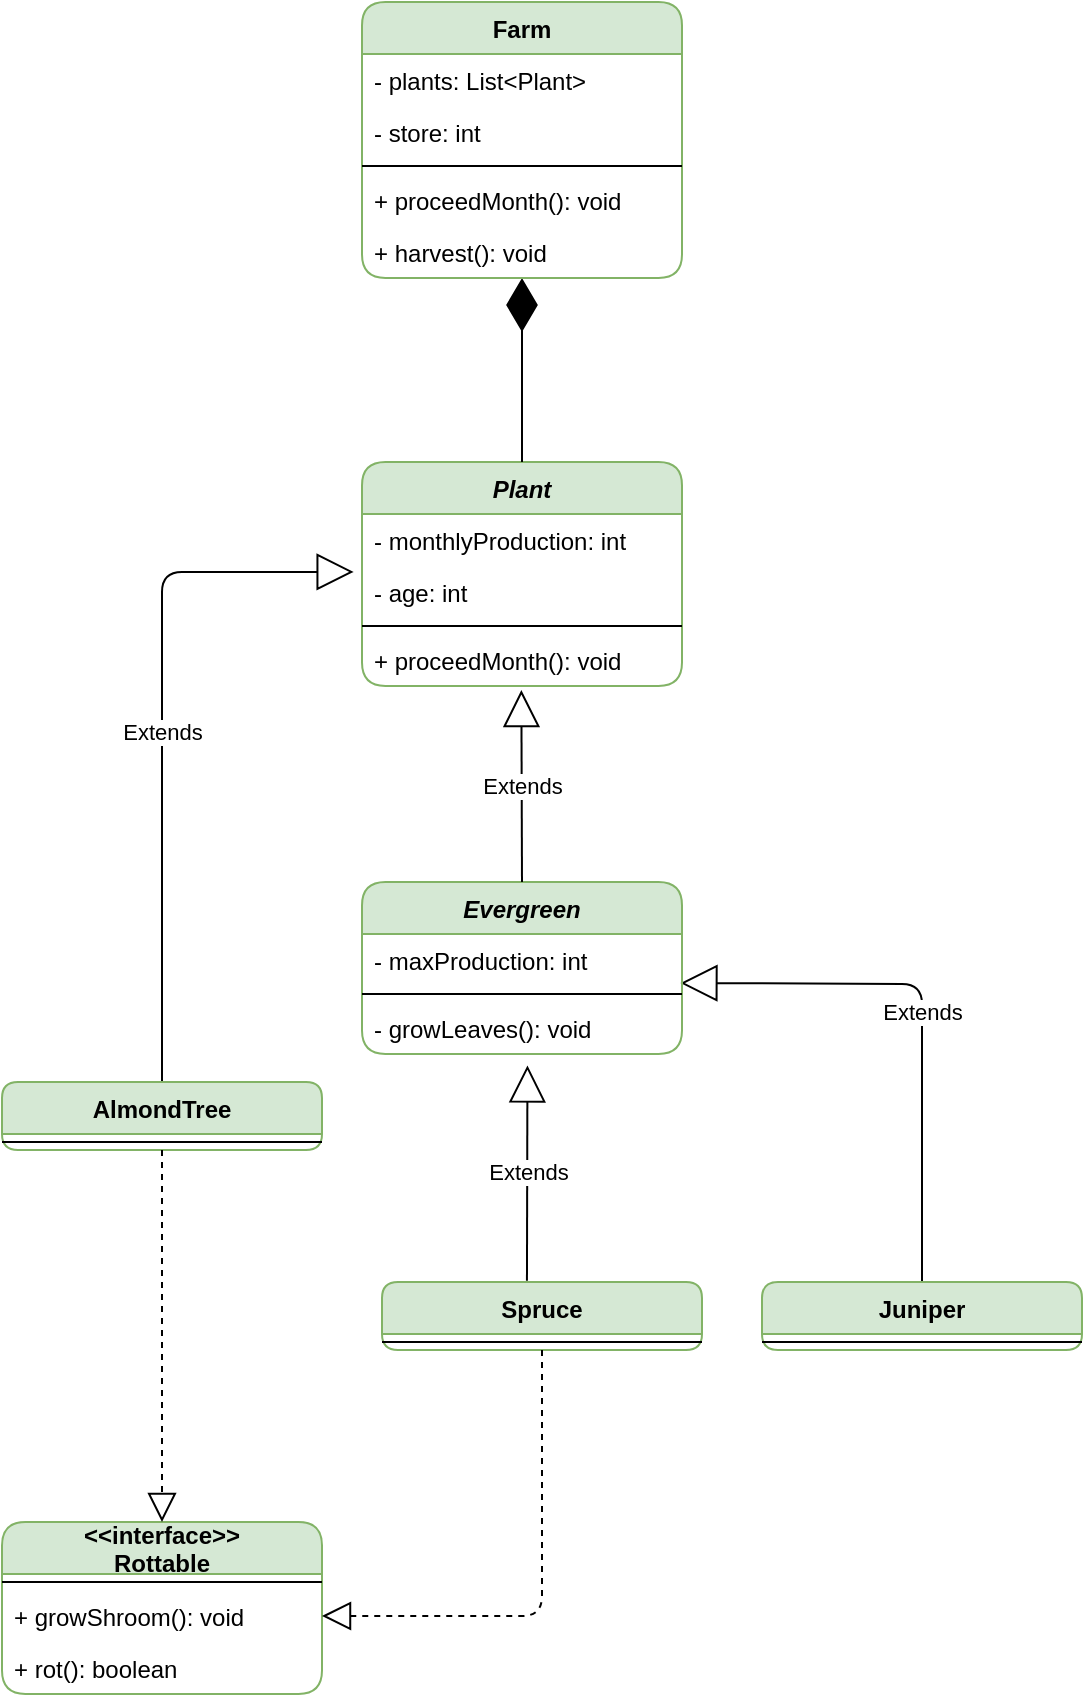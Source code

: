 <mxfile version="13.7.3" type="device"><diagram id="40WBYu97AFdy_i0gOkhX" name="Page-1"><mxGraphModel dx="1990" dy="720" grid="1" gridSize="10" guides="1" tooltips="1" connect="1" arrows="1" fold="1" page="1" pageScale="1" pageWidth="850" pageHeight="1100" math="0" shadow="0"><root><mxCell id="0"/><mxCell id="1" parent="0"/><mxCell id="GHZqatgOIR2sVOBxzPg2-57" value="Plant" style="swimlane;fontStyle=3;align=center;verticalAlign=top;childLayout=stackLayout;horizontal=1;startSize=26;horizontalStack=0;resizeParent=1;resizeParentMax=0;resizeLast=0;collapsible=1;marginBottom=0;rounded=1;strokeColor=#82b366;fillColor=#d5e8d4;" vertex="1" parent="1"><mxGeometry x="120" y="370" width="160" height="112" as="geometry"/></mxCell><mxCell id="GHZqatgOIR2sVOBxzPg2-87" value="- monthlyProduction: int" style="text;strokeColor=none;fillColor=none;align=left;verticalAlign=top;spacingLeft=4;spacingRight=4;overflow=hidden;rotatable=0;points=[[0,0.5],[1,0.5]];portConstraint=eastwest;" vertex="1" parent="GHZqatgOIR2sVOBxzPg2-57"><mxGeometry y="26" width="160" height="26" as="geometry"/></mxCell><mxCell id="GHZqatgOIR2sVOBxzPg2-88" value="- age: int" style="text;strokeColor=none;fillColor=none;align=left;verticalAlign=top;spacingLeft=4;spacingRight=4;overflow=hidden;rotatable=0;points=[[0,0.5],[1,0.5]];portConstraint=eastwest;" vertex="1" parent="GHZqatgOIR2sVOBxzPg2-57"><mxGeometry y="52" width="160" height="26" as="geometry"/></mxCell><mxCell id="GHZqatgOIR2sVOBxzPg2-59" value="" style="line;strokeWidth=1;fillColor=none;align=left;verticalAlign=middle;spacingTop=-1;spacingLeft=3;spacingRight=3;rotatable=0;labelPosition=right;points=[];portConstraint=eastwest;" vertex="1" parent="GHZqatgOIR2sVOBxzPg2-57"><mxGeometry y="78" width="160" height="8" as="geometry"/></mxCell><mxCell id="GHZqatgOIR2sVOBxzPg2-60" value="+ proceedMonth(): void" style="text;strokeColor=none;fillColor=none;align=left;verticalAlign=top;spacingLeft=4;spacingRight=4;overflow=hidden;rotatable=0;points=[[0,0.5],[1,0.5]];portConstraint=eastwest;" vertex="1" parent="GHZqatgOIR2sVOBxzPg2-57"><mxGeometry y="86" width="160" height="26" as="geometry"/></mxCell><mxCell id="GHZqatgOIR2sVOBxzPg2-62" value="" style="endArrow=diamondThin;endFill=1;endSize=24;html=1;exitX=0.5;exitY=0;exitDx=0;exitDy=0;" edge="1" parent="1" source="GHZqatgOIR2sVOBxzPg2-57" target="GHZqatgOIR2sVOBxzPg2-97"><mxGeometry width="160" relative="1" as="geometry"><mxPoint x="250" y="350" as="sourcePoint"/><mxPoint x="410" y="350" as="targetPoint"/></mxGeometry></mxCell><mxCell id="GHZqatgOIR2sVOBxzPg2-75" value="Extends" style="endArrow=block;endSize=16;endFill=0;html=1;exitX=0.5;exitY=0;exitDx=0;exitDy=0;entryX=-0.026;entryY=1.115;entryDx=0;entryDy=0;entryPerimeter=0;" edge="1" parent="1" source="GHZqatgOIR2sVOBxzPg2-63"><mxGeometry width="160" relative="1" as="geometry"><mxPoint x="110" y="530" as="sourcePoint"/><mxPoint x="115.84" y="424.99" as="targetPoint"/><Array as="points"><mxPoint x="20" y="425"/></Array></mxGeometry></mxCell><mxCell id="GHZqatgOIR2sVOBxzPg2-77" value="Extends" style="endArrow=block;endSize=16;endFill=0;html=1;exitX=0.5;exitY=0;exitDx=0;exitDy=0;entryX=0.995;entryY=0.943;entryDx=0;entryDy=0;entryPerimeter=0;" edge="1" parent="1" source="GHZqatgOIR2sVOBxzPg2-71" target="GHZqatgOIR2sVOBxzPg2-90"><mxGeometry width="160" relative="1" as="geometry"><mxPoint x="30" y="530" as="sourcePoint"/><mxPoint x="320" y="560" as="targetPoint"/><Array as="points"><mxPoint x="400" y="631"/></Array></mxGeometry></mxCell><mxCell id="GHZqatgOIR2sVOBxzPg2-78" value="Extends" style="endArrow=block;endSize=16;endFill=0;html=1;exitX=0.453;exitY=-0.019;exitDx=0;exitDy=0;exitPerimeter=0;entryX=0.517;entryY=1.219;entryDx=0;entryDy=0;entryPerimeter=0;" edge="1" parent="1" source="GHZqatgOIR2sVOBxzPg2-67" target="GHZqatgOIR2sVOBxzPg2-92"><mxGeometry width="160" relative="1" as="geometry"><mxPoint x="110" y="530" as="sourcePoint"/><mxPoint x="203" y="600" as="targetPoint"/></mxGeometry></mxCell><mxCell id="GHZqatgOIR2sVOBxzPg2-63" value="AlmondTree" style="swimlane;fontStyle=1;align=center;verticalAlign=top;childLayout=stackLayout;horizontal=1;startSize=26;horizontalStack=0;resizeParent=1;resizeParentMax=0;resizeLast=0;collapsible=1;marginBottom=0;rounded=1;strokeColor=#82b366;fillColor=#d5e8d4;" vertex="1" parent="1"><mxGeometry x="-60" y="680" width="160" height="34" as="geometry"/></mxCell><mxCell id="GHZqatgOIR2sVOBxzPg2-65" value="" style="line;strokeWidth=1;fillColor=none;align=left;verticalAlign=middle;spacingTop=-1;spacingLeft=3;spacingRight=3;rotatable=0;labelPosition=right;points=[];portConstraint=eastwest;" vertex="1" parent="GHZqatgOIR2sVOBxzPg2-63"><mxGeometry y="26" width="160" height="8" as="geometry"/></mxCell><mxCell id="GHZqatgOIR2sVOBxzPg2-53" value="Farm" style="swimlane;fontStyle=1;align=center;verticalAlign=top;childLayout=stackLayout;horizontal=1;startSize=26;horizontalStack=0;resizeParent=1;resizeParentMax=0;resizeLast=0;collapsible=1;marginBottom=0;rounded=1;strokeColor=#82b366;fillColor=#d5e8d4;" vertex="1" parent="1"><mxGeometry x="120" y="140" width="160" height="138" as="geometry"/></mxCell><mxCell id="GHZqatgOIR2sVOBxzPg2-54" value="- plants: List&lt;Plant&gt;" style="text;strokeColor=none;fillColor=none;align=left;verticalAlign=top;spacingLeft=4;spacingRight=4;overflow=hidden;rotatable=0;points=[[0,0.5],[1,0.5]];portConstraint=eastwest;" vertex="1" parent="GHZqatgOIR2sVOBxzPg2-53"><mxGeometry y="26" width="160" height="26" as="geometry"/></mxCell><mxCell id="GHZqatgOIR2sVOBxzPg2-79" value="- store: int" style="text;strokeColor=none;fillColor=none;align=left;verticalAlign=top;spacingLeft=4;spacingRight=4;overflow=hidden;rotatable=0;points=[[0,0.5],[1,0.5]];portConstraint=eastwest;" vertex="1" parent="GHZqatgOIR2sVOBxzPg2-53"><mxGeometry y="52" width="160" height="26" as="geometry"/></mxCell><mxCell id="GHZqatgOIR2sVOBxzPg2-55" value="" style="line;strokeWidth=1;fillColor=none;align=left;verticalAlign=middle;spacingTop=-1;spacingLeft=3;spacingRight=3;rotatable=0;labelPosition=right;points=[];portConstraint=eastwest;" vertex="1" parent="GHZqatgOIR2sVOBxzPg2-53"><mxGeometry y="78" width="160" height="8" as="geometry"/></mxCell><mxCell id="GHZqatgOIR2sVOBxzPg2-56" value="+ proceedMonth(): void" style="text;strokeColor=none;fillColor=none;align=left;verticalAlign=top;spacingLeft=4;spacingRight=4;overflow=hidden;rotatable=0;points=[[0,0.5],[1,0.5]];portConstraint=eastwest;" vertex="1" parent="GHZqatgOIR2sVOBxzPg2-53"><mxGeometry y="86" width="160" height="26" as="geometry"/></mxCell><mxCell id="GHZqatgOIR2sVOBxzPg2-97" value="+ harvest(): void" style="text;strokeColor=none;fillColor=none;align=left;verticalAlign=top;spacingLeft=4;spacingRight=4;overflow=hidden;rotatable=0;points=[[0,0.5],[1,0.5]];portConstraint=eastwest;" vertex="1" parent="GHZqatgOIR2sVOBxzPg2-53"><mxGeometry y="112" width="160" height="26" as="geometry"/></mxCell><mxCell id="GHZqatgOIR2sVOBxzPg2-67" value="Spruce" style="swimlane;fontStyle=1;align=center;verticalAlign=top;childLayout=stackLayout;horizontal=1;startSize=26;horizontalStack=0;resizeParent=1;resizeParentMax=0;resizeLast=0;collapsible=1;marginBottom=0;rounded=1;strokeColor=#82b366;fillColor=#d5e8d4;" vertex="1" parent="1"><mxGeometry x="130" y="780" width="160" height="34" as="geometry"/></mxCell><mxCell id="GHZqatgOIR2sVOBxzPg2-69" value="" style="line;strokeWidth=1;fillColor=none;align=left;verticalAlign=middle;spacingTop=-1;spacingLeft=3;spacingRight=3;rotatable=0;labelPosition=right;points=[];portConstraint=eastwest;" vertex="1" parent="GHZqatgOIR2sVOBxzPg2-67"><mxGeometry y="26" width="160" height="8" as="geometry"/></mxCell><mxCell id="GHZqatgOIR2sVOBxzPg2-71" value="Juniper" style="swimlane;fontStyle=1;align=center;verticalAlign=top;childLayout=stackLayout;horizontal=1;startSize=26;horizontalStack=0;resizeParent=1;resizeParentMax=0;resizeLast=0;collapsible=1;marginBottom=0;rounded=1;strokeColor=#82b366;fillColor=#d5e8d4;" vertex="1" parent="1"><mxGeometry x="320" y="780" width="160" height="34" as="geometry"/></mxCell><mxCell id="GHZqatgOIR2sVOBxzPg2-73" value="" style="line;strokeWidth=1;fillColor=none;align=left;verticalAlign=middle;spacingTop=-1;spacingLeft=3;spacingRight=3;rotatable=0;labelPosition=right;points=[];portConstraint=eastwest;" vertex="1" parent="GHZqatgOIR2sVOBxzPg2-71"><mxGeometry y="26" width="160" height="8" as="geometry"/></mxCell><mxCell id="GHZqatgOIR2sVOBxzPg2-89" value="Evergreen" style="swimlane;fontStyle=3;align=center;verticalAlign=top;childLayout=stackLayout;horizontal=1;startSize=26;horizontalStack=0;resizeParent=1;resizeParentMax=0;resizeLast=0;collapsible=1;marginBottom=0;rounded=1;strokeColor=#82b366;fillColor=#d5e8d4;" vertex="1" parent="1"><mxGeometry x="120" y="580" width="160" height="86" as="geometry"/></mxCell><mxCell id="GHZqatgOIR2sVOBxzPg2-90" value="- maxProduction: int" style="text;strokeColor=none;fillColor=none;align=left;verticalAlign=top;spacingLeft=4;spacingRight=4;overflow=hidden;rotatable=0;points=[[0,0.5],[1,0.5]];portConstraint=eastwest;" vertex="1" parent="GHZqatgOIR2sVOBxzPg2-89"><mxGeometry y="26" width="160" height="26" as="geometry"/></mxCell><mxCell id="GHZqatgOIR2sVOBxzPg2-91" value="" style="line;strokeWidth=1;fillColor=none;align=left;verticalAlign=middle;spacingTop=-1;spacingLeft=3;spacingRight=3;rotatable=0;labelPosition=right;points=[];portConstraint=eastwest;" vertex="1" parent="GHZqatgOIR2sVOBxzPg2-89"><mxGeometry y="52" width="160" height="8" as="geometry"/></mxCell><mxCell id="GHZqatgOIR2sVOBxzPg2-92" value="- growLeaves(): void" style="text;strokeColor=none;fillColor=none;align=left;verticalAlign=top;spacingLeft=4;spacingRight=4;overflow=hidden;rotatable=0;points=[[0,0.5],[1,0.5]];portConstraint=eastwest;" vertex="1" parent="GHZqatgOIR2sVOBxzPg2-89"><mxGeometry y="60" width="160" height="26" as="geometry"/></mxCell><mxCell id="GHZqatgOIR2sVOBxzPg2-93" value="Extends" style="endArrow=block;endSize=16;endFill=0;html=1;entryX=0.498;entryY=1.077;entryDx=0;entryDy=0;entryPerimeter=0;" edge="1" parent="1" target="GHZqatgOIR2sVOBxzPg2-60"><mxGeometry width="160" relative="1" as="geometry"><mxPoint x="200" y="580" as="sourcePoint"/><mxPoint x="199.65" y="540.004" as="targetPoint"/></mxGeometry></mxCell><mxCell id="GHZqatgOIR2sVOBxzPg2-106" value="&lt;&lt;interface&gt;&gt;&#10;Rottable" style="swimlane;fontStyle=1;align=center;verticalAlign=middle;childLayout=stackLayout;horizontal=1;startSize=26;horizontalStack=0;resizeParent=1;resizeParentMax=0;resizeLast=0;collapsible=1;marginBottom=0;rounded=1;strokeColor=#82b366;fillColor=#d5e8d4;" vertex="1" parent="1"><mxGeometry x="-60" y="900" width="160" height="86" as="geometry"/></mxCell><mxCell id="GHZqatgOIR2sVOBxzPg2-108" value="" style="line;strokeWidth=1;fillColor=none;align=left;verticalAlign=middle;spacingTop=-1;spacingLeft=3;spacingRight=3;rotatable=0;labelPosition=right;points=[];portConstraint=eastwest;" vertex="1" parent="GHZqatgOIR2sVOBxzPg2-106"><mxGeometry y="26" width="160" height="8" as="geometry"/></mxCell><mxCell id="GHZqatgOIR2sVOBxzPg2-109" value="+ growShroom(): void" style="text;strokeColor=none;fillColor=none;align=left;verticalAlign=top;spacingLeft=4;spacingRight=4;overflow=hidden;rotatable=0;points=[[0,0.5],[1,0.5]];portConstraint=eastwest;" vertex="1" parent="GHZqatgOIR2sVOBxzPg2-106"><mxGeometry y="34" width="160" height="26" as="geometry"/></mxCell><mxCell id="GHZqatgOIR2sVOBxzPg2-110" value="+ rot(): boolean" style="text;strokeColor=none;fillColor=none;align=left;verticalAlign=top;spacingLeft=4;spacingRight=4;overflow=hidden;rotatable=0;points=[[0,0.5],[1,0.5]];portConstraint=eastwest;" vertex="1" parent="GHZqatgOIR2sVOBxzPg2-106"><mxGeometry y="60" width="160" height="26" as="geometry"/></mxCell><mxCell id="GHZqatgOIR2sVOBxzPg2-111" value="" style="endArrow=block;dashed=1;endFill=0;endSize=12;html=1;exitX=0.5;exitY=1;exitDx=0;exitDy=0;entryX=1;entryY=0.5;entryDx=0;entryDy=0;" edge="1" parent="1" source="GHZqatgOIR2sVOBxzPg2-67" target="GHZqatgOIR2sVOBxzPg2-109"><mxGeometry width="160" relative="1" as="geometry"><mxPoint x="100" y="890" as="sourcePoint"/><mxPoint x="260" y="890" as="targetPoint"/><Array as="points"><mxPoint x="210" y="947"/></Array></mxGeometry></mxCell><mxCell id="GHZqatgOIR2sVOBxzPg2-112" value="" style="endArrow=block;dashed=1;endFill=0;endSize=12;html=1;exitX=0.5;exitY=1;exitDx=0;exitDy=0;entryX=0.5;entryY=0;entryDx=0;entryDy=0;" edge="1" parent="1" source="GHZqatgOIR2sVOBxzPg2-63" target="GHZqatgOIR2sVOBxzPg2-106"><mxGeometry width="160" relative="1" as="geometry"><mxPoint x="220" y="824" as="sourcePoint"/><mxPoint x="110" y="957" as="targetPoint"/><Array as="points"/></mxGeometry></mxCell></root></mxGraphModel></diagram></mxfile>